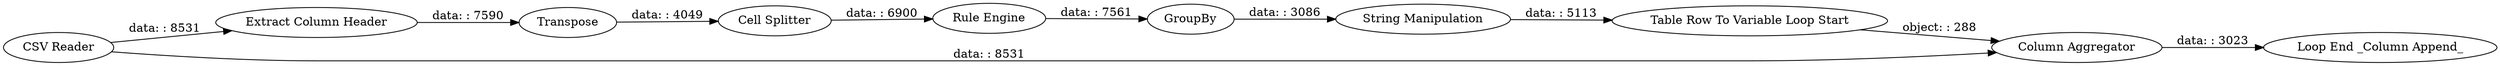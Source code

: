 digraph {
	"-905259323335096167_14" [label="Rule Engine"]
	"-905259323335096167_8" [label="Extract Column Header"]
	"-905259323335096167_10" [label=Transpose]
	"-905259323335096167_13" [label="Cell Splitter"]
	"-905259323335096167_16" [label="String Manipulation"]
	"-905259323335096167_18" [label="Loop End _Column Append_"]
	"-905259323335096167_11" [label=GroupBy]
	"-905259323335096167_4" [label="Column Aggregator"]
	"-905259323335096167_15" [label="Table Row To Variable Loop Start"]
	"-905259323335096167_19" [label="CSV Reader"]
	"-905259323335096167_8" -> "-905259323335096167_10" [label="data: : 7590"]
	"-905259323335096167_11" -> "-905259323335096167_16" [label="data: : 3086"]
	"-905259323335096167_19" -> "-905259323335096167_8" [label="data: : 8531"]
	"-905259323335096167_16" -> "-905259323335096167_15" [label="data: : 5113"]
	"-905259323335096167_4" -> "-905259323335096167_18" [label="data: : 3023"]
	"-905259323335096167_13" -> "-905259323335096167_14" [label="data: : 6900"]
	"-905259323335096167_15" -> "-905259323335096167_4" [label="object: : 288"]
	"-905259323335096167_10" -> "-905259323335096167_13" [label="data: : 4049"]
	"-905259323335096167_14" -> "-905259323335096167_11" [label="data: : 7561"]
	"-905259323335096167_19" -> "-905259323335096167_4" [label="data: : 8531"]
	rankdir=LR
}

